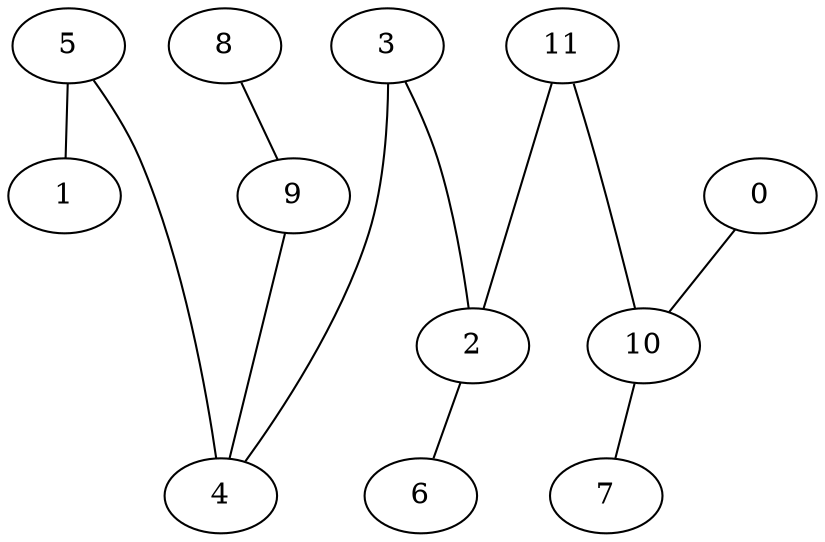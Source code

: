 strict graph {


	"5" [  weight=0 ];

	"5" -- "1" [  weight=0 ];

	"5" -- "4" [  weight=0 ];

	"8" [  weight=0 ];

	"8" -- "9" [  weight=0 ];

	"1" [  weight=0 ];

	"1" -- "5" [  weight=0 ];

	"9" [  weight=0 ];

	"9" -- "4" [  weight=0 ];

	"9" -- "8" [  weight=0 ];

	"0" [  weight=0 ];

	"0" -- "10" [  weight=0 ];

	"3" [  weight=0 ];

	"3" -- "4" [  weight=0 ];

	"3" -- "2" [  weight=0 ];

	"11" [  weight=0 ];

	"11" -- "10" [  weight=0 ];

	"11" -- "2" [  weight=0 ];

	"2" [  weight=0 ];

	"2" -- "6" [  weight=0 ];

	"2" -- "11" [  weight=0 ];

	"2" -- "3" [  weight=0 ];

	"10" [  weight=0 ];

	"10" -- "11" [  weight=0 ];

	"10" [  weight=0 ];

	"10" -- "7" [  weight=0 ];

	"6" [  weight=0 ];

	"6" -- "2" [  weight=0 ];

	"4" [  weight=0 ];

	"4" -- "9" [  weight=0 ];

	"4" -- "3" [  weight=0 ];

	"4" -- "5" [  weight=0 ];

	"7" [  weight=0 ];

	"7" -- "10" [  weight=0 ];

}
